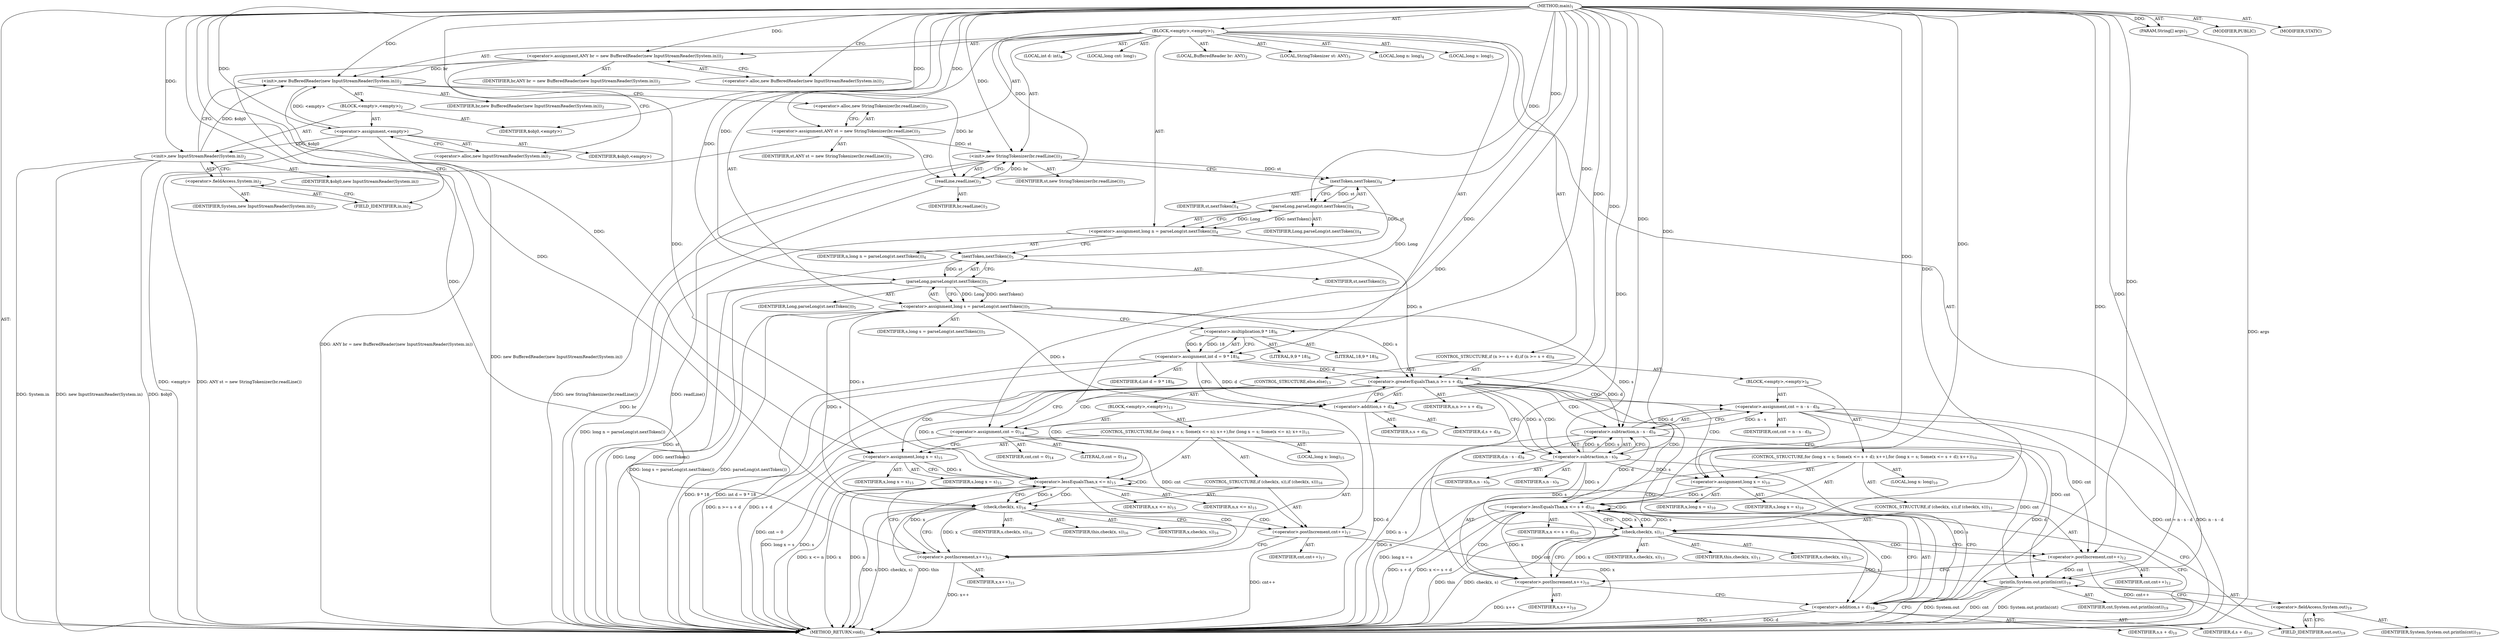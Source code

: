 digraph "main" {  
"21" [label = <(METHOD,main)<SUB>1</SUB>> ]
"22" [label = <(PARAM,String[] args)<SUB>1</SUB>> ]
"23" [label = <(BLOCK,&lt;empty&gt;,&lt;empty&gt;)<SUB>1</SUB>> ]
"4" [label = <(LOCAL,BufferedReader br: ANY)<SUB>2</SUB>> ]
"24" [label = <(&lt;operator&gt;.assignment,ANY br = new BufferedReader(new InputStreamReader(System.in)))<SUB>2</SUB>> ]
"25" [label = <(IDENTIFIER,br,ANY br = new BufferedReader(new InputStreamReader(System.in)))<SUB>2</SUB>> ]
"26" [label = <(&lt;operator&gt;.alloc,new BufferedReader(new InputStreamReader(System.in)))<SUB>2</SUB>> ]
"27" [label = <(&lt;init&gt;,new BufferedReader(new InputStreamReader(System.in)))<SUB>2</SUB>> ]
"3" [label = <(IDENTIFIER,br,new BufferedReader(new InputStreamReader(System.in)))<SUB>2</SUB>> ]
"28" [label = <(BLOCK,&lt;empty&gt;,&lt;empty&gt;)<SUB>2</SUB>> ]
"29" [label = <(&lt;operator&gt;.assignment,&lt;empty&gt;)> ]
"30" [label = <(IDENTIFIER,$obj0,&lt;empty&gt;)> ]
"31" [label = <(&lt;operator&gt;.alloc,new InputStreamReader(System.in))<SUB>2</SUB>> ]
"32" [label = <(&lt;init&gt;,new InputStreamReader(System.in))<SUB>2</SUB>> ]
"33" [label = <(IDENTIFIER,$obj0,new InputStreamReader(System.in))> ]
"34" [label = <(&lt;operator&gt;.fieldAccess,System.in)<SUB>2</SUB>> ]
"35" [label = <(IDENTIFIER,System,new InputStreamReader(System.in))<SUB>2</SUB>> ]
"36" [label = <(FIELD_IDENTIFIER,in,in)<SUB>2</SUB>> ]
"37" [label = <(IDENTIFIER,$obj0,&lt;empty&gt;)> ]
"6" [label = <(LOCAL,StringTokenizer st: ANY)<SUB>3</SUB>> ]
"38" [label = <(&lt;operator&gt;.assignment,ANY st = new StringTokenizer(br.readLine()))<SUB>3</SUB>> ]
"39" [label = <(IDENTIFIER,st,ANY st = new StringTokenizer(br.readLine()))<SUB>3</SUB>> ]
"40" [label = <(&lt;operator&gt;.alloc,new StringTokenizer(br.readLine()))<SUB>3</SUB>> ]
"41" [label = <(&lt;init&gt;,new StringTokenizer(br.readLine()))<SUB>3</SUB>> ]
"5" [label = <(IDENTIFIER,st,new StringTokenizer(br.readLine()))<SUB>3</SUB>> ]
"42" [label = <(readLine,readLine())<SUB>3</SUB>> ]
"43" [label = <(IDENTIFIER,br,readLine())<SUB>3</SUB>> ]
"44" [label = <(LOCAL,long n: long)<SUB>4</SUB>> ]
"45" [label = <(&lt;operator&gt;.assignment,long n = parseLong(st.nextToken()))<SUB>4</SUB>> ]
"46" [label = <(IDENTIFIER,n,long n = parseLong(st.nextToken()))<SUB>4</SUB>> ]
"47" [label = <(parseLong,parseLong(st.nextToken()))<SUB>4</SUB>> ]
"48" [label = <(IDENTIFIER,Long,parseLong(st.nextToken()))<SUB>4</SUB>> ]
"49" [label = <(nextToken,nextToken())<SUB>4</SUB>> ]
"50" [label = <(IDENTIFIER,st,nextToken())<SUB>4</SUB>> ]
"51" [label = <(LOCAL,long s: long)<SUB>5</SUB>> ]
"52" [label = <(&lt;operator&gt;.assignment,long s = parseLong(st.nextToken()))<SUB>5</SUB>> ]
"53" [label = <(IDENTIFIER,s,long s = parseLong(st.nextToken()))<SUB>5</SUB>> ]
"54" [label = <(parseLong,parseLong(st.nextToken()))<SUB>5</SUB>> ]
"55" [label = <(IDENTIFIER,Long,parseLong(st.nextToken()))<SUB>5</SUB>> ]
"56" [label = <(nextToken,nextToken())<SUB>5</SUB>> ]
"57" [label = <(IDENTIFIER,st,nextToken())<SUB>5</SUB>> ]
"58" [label = <(LOCAL,int d: int)<SUB>6</SUB>> ]
"59" [label = <(&lt;operator&gt;.assignment,int d = 9 * 18)<SUB>6</SUB>> ]
"60" [label = <(IDENTIFIER,d,int d = 9 * 18)<SUB>6</SUB>> ]
"61" [label = <(&lt;operator&gt;.multiplication,9 * 18)<SUB>6</SUB>> ]
"62" [label = <(LITERAL,9,9 * 18)<SUB>6</SUB>> ]
"63" [label = <(LITERAL,18,9 * 18)<SUB>6</SUB>> ]
"64" [label = <(LOCAL,long cnt: long)<SUB>7</SUB>> ]
"65" [label = <(CONTROL_STRUCTURE,if (n &gt;= s + d),if (n &gt;= s + d))<SUB>8</SUB>> ]
"66" [label = <(&lt;operator&gt;.greaterEqualsThan,n &gt;= s + d)<SUB>8</SUB>> ]
"67" [label = <(IDENTIFIER,n,n &gt;= s + d)<SUB>8</SUB>> ]
"68" [label = <(&lt;operator&gt;.addition,s + d)<SUB>8</SUB>> ]
"69" [label = <(IDENTIFIER,s,s + d)<SUB>8</SUB>> ]
"70" [label = <(IDENTIFIER,d,s + d)<SUB>8</SUB>> ]
"71" [label = <(BLOCK,&lt;empty&gt;,&lt;empty&gt;)<SUB>8</SUB>> ]
"72" [label = <(&lt;operator&gt;.assignment,cnt = n - s - d)<SUB>9</SUB>> ]
"73" [label = <(IDENTIFIER,cnt,cnt = n - s - d)<SUB>9</SUB>> ]
"74" [label = <(&lt;operator&gt;.subtraction,n - s - d)<SUB>9</SUB>> ]
"75" [label = <(&lt;operator&gt;.subtraction,n - s)<SUB>9</SUB>> ]
"76" [label = <(IDENTIFIER,n,n - s)<SUB>9</SUB>> ]
"77" [label = <(IDENTIFIER,s,n - s)<SUB>9</SUB>> ]
"78" [label = <(IDENTIFIER,d,n - s - d)<SUB>9</SUB>> ]
"79" [label = <(CONTROL_STRUCTURE,for (long x = s; Some(x &lt;= s + d); x++),for (long x = s; Some(x &lt;= s + d); x++))<SUB>10</SUB>> ]
"80" [label = <(LOCAL,long x: long)<SUB>10</SUB>> ]
"81" [label = <(&lt;operator&gt;.assignment,long x = s)<SUB>10</SUB>> ]
"82" [label = <(IDENTIFIER,x,long x = s)<SUB>10</SUB>> ]
"83" [label = <(IDENTIFIER,s,long x = s)<SUB>10</SUB>> ]
"84" [label = <(&lt;operator&gt;.lessEqualsThan,x &lt;= s + d)<SUB>10</SUB>> ]
"85" [label = <(IDENTIFIER,x,x &lt;= s + d)<SUB>10</SUB>> ]
"86" [label = <(&lt;operator&gt;.addition,s + d)<SUB>10</SUB>> ]
"87" [label = <(IDENTIFIER,s,s + d)<SUB>10</SUB>> ]
"88" [label = <(IDENTIFIER,d,s + d)<SUB>10</SUB>> ]
"89" [label = <(&lt;operator&gt;.postIncrement,x++)<SUB>10</SUB>> ]
"90" [label = <(IDENTIFIER,x,x++)<SUB>10</SUB>> ]
"91" [label = <(CONTROL_STRUCTURE,if (check(x, s)),if (check(x, s)))<SUB>11</SUB>> ]
"92" [label = <(check,check(x, s))<SUB>11</SUB>> ]
"93" [label = <(IDENTIFIER,this,check(x, s))<SUB>11</SUB>> ]
"94" [label = <(IDENTIFIER,x,check(x, s))<SUB>11</SUB>> ]
"95" [label = <(IDENTIFIER,s,check(x, s))<SUB>11</SUB>> ]
"96" [label = <(&lt;operator&gt;.postIncrement,cnt++)<SUB>12</SUB>> ]
"97" [label = <(IDENTIFIER,cnt,cnt++)<SUB>12</SUB>> ]
"98" [label = <(CONTROL_STRUCTURE,else,else)<SUB>13</SUB>> ]
"99" [label = <(BLOCK,&lt;empty&gt;,&lt;empty&gt;)<SUB>13</SUB>> ]
"100" [label = <(&lt;operator&gt;.assignment,cnt = 0)<SUB>14</SUB>> ]
"101" [label = <(IDENTIFIER,cnt,cnt = 0)<SUB>14</SUB>> ]
"102" [label = <(LITERAL,0,cnt = 0)<SUB>14</SUB>> ]
"103" [label = <(CONTROL_STRUCTURE,for (long x = s; Some(x &lt;= n); x++),for (long x = s; Some(x &lt;= n); x++))<SUB>15</SUB>> ]
"104" [label = <(LOCAL,long x: long)<SUB>15</SUB>> ]
"105" [label = <(&lt;operator&gt;.assignment,long x = s)<SUB>15</SUB>> ]
"106" [label = <(IDENTIFIER,x,long x = s)<SUB>15</SUB>> ]
"107" [label = <(IDENTIFIER,s,long x = s)<SUB>15</SUB>> ]
"108" [label = <(&lt;operator&gt;.lessEqualsThan,x &lt;= n)<SUB>15</SUB>> ]
"109" [label = <(IDENTIFIER,x,x &lt;= n)<SUB>15</SUB>> ]
"110" [label = <(IDENTIFIER,n,x &lt;= n)<SUB>15</SUB>> ]
"111" [label = <(&lt;operator&gt;.postIncrement,x++)<SUB>15</SUB>> ]
"112" [label = <(IDENTIFIER,x,x++)<SUB>15</SUB>> ]
"113" [label = <(CONTROL_STRUCTURE,if (check(x, s)),if (check(x, s)))<SUB>16</SUB>> ]
"114" [label = <(check,check(x, s))<SUB>16</SUB>> ]
"115" [label = <(IDENTIFIER,this,check(x, s))<SUB>16</SUB>> ]
"116" [label = <(IDENTIFIER,x,check(x, s))<SUB>16</SUB>> ]
"117" [label = <(IDENTIFIER,s,check(x, s))<SUB>16</SUB>> ]
"118" [label = <(&lt;operator&gt;.postIncrement,cnt++)<SUB>17</SUB>> ]
"119" [label = <(IDENTIFIER,cnt,cnt++)<SUB>17</SUB>> ]
"120" [label = <(println,System.out.println(cnt))<SUB>19</SUB>> ]
"121" [label = <(&lt;operator&gt;.fieldAccess,System.out)<SUB>19</SUB>> ]
"122" [label = <(IDENTIFIER,System,System.out.println(cnt))<SUB>19</SUB>> ]
"123" [label = <(FIELD_IDENTIFIER,out,out)<SUB>19</SUB>> ]
"124" [label = <(IDENTIFIER,cnt,System.out.println(cnt))<SUB>19</SUB>> ]
"125" [label = <(MODIFIER,PUBLIC)> ]
"126" [label = <(MODIFIER,STATIC)> ]
"127" [label = <(METHOD_RETURN,void)<SUB>1</SUB>> ]
  "21" -> "22"  [ label = "AST: "] 
  "21" -> "23"  [ label = "AST: "] 
  "21" -> "125"  [ label = "AST: "] 
  "21" -> "126"  [ label = "AST: "] 
  "21" -> "127"  [ label = "AST: "] 
  "23" -> "4"  [ label = "AST: "] 
  "23" -> "24"  [ label = "AST: "] 
  "23" -> "27"  [ label = "AST: "] 
  "23" -> "6"  [ label = "AST: "] 
  "23" -> "38"  [ label = "AST: "] 
  "23" -> "41"  [ label = "AST: "] 
  "23" -> "44"  [ label = "AST: "] 
  "23" -> "45"  [ label = "AST: "] 
  "23" -> "51"  [ label = "AST: "] 
  "23" -> "52"  [ label = "AST: "] 
  "23" -> "58"  [ label = "AST: "] 
  "23" -> "59"  [ label = "AST: "] 
  "23" -> "64"  [ label = "AST: "] 
  "23" -> "65"  [ label = "AST: "] 
  "23" -> "120"  [ label = "AST: "] 
  "24" -> "25"  [ label = "AST: "] 
  "24" -> "26"  [ label = "AST: "] 
  "27" -> "3"  [ label = "AST: "] 
  "27" -> "28"  [ label = "AST: "] 
  "28" -> "29"  [ label = "AST: "] 
  "28" -> "32"  [ label = "AST: "] 
  "28" -> "37"  [ label = "AST: "] 
  "29" -> "30"  [ label = "AST: "] 
  "29" -> "31"  [ label = "AST: "] 
  "32" -> "33"  [ label = "AST: "] 
  "32" -> "34"  [ label = "AST: "] 
  "34" -> "35"  [ label = "AST: "] 
  "34" -> "36"  [ label = "AST: "] 
  "38" -> "39"  [ label = "AST: "] 
  "38" -> "40"  [ label = "AST: "] 
  "41" -> "5"  [ label = "AST: "] 
  "41" -> "42"  [ label = "AST: "] 
  "42" -> "43"  [ label = "AST: "] 
  "45" -> "46"  [ label = "AST: "] 
  "45" -> "47"  [ label = "AST: "] 
  "47" -> "48"  [ label = "AST: "] 
  "47" -> "49"  [ label = "AST: "] 
  "49" -> "50"  [ label = "AST: "] 
  "52" -> "53"  [ label = "AST: "] 
  "52" -> "54"  [ label = "AST: "] 
  "54" -> "55"  [ label = "AST: "] 
  "54" -> "56"  [ label = "AST: "] 
  "56" -> "57"  [ label = "AST: "] 
  "59" -> "60"  [ label = "AST: "] 
  "59" -> "61"  [ label = "AST: "] 
  "61" -> "62"  [ label = "AST: "] 
  "61" -> "63"  [ label = "AST: "] 
  "65" -> "66"  [ label = "AST: "] 
  "65" -> "71"  [ label = "AST: "] 
  "65" -> "98"  [ label = "AST: "] 
  "66" -> "67"  [ label = "AST: "] 
  "66" -> "68"  [ label = "AST: "] 
  "68" -> "69"  [ label = "AST: "] 
  "68" -> "70"  [ label = "AST: "] 
  "71" -> "72"  [ label = "AST: "] 
  "71" -> "79"  [ label = "AST: "] 
  "72" -> "73"  [ label = "AST: "] 
  "72" -> "74"  [ label = "AST: "] 
  "74" -> "75"  [ label = "AST: "] 
  "74" -> "78"  [ label = "AST: "] 
  "75" -> "76"  [ label = "AST: "] 
  "75" -> "77"  [ label = "AST: "] 
  "79" -> "80"  [ label = "AST: "] 
  "79" -> "81"  [ label = "AST: "] 
  "79" -> "84"  [ label = "AST: "] 
  "79" -> "89"  [ label = "AST: "] 
  "79" -> "91"  [ label = "AST: "] 
  "81" -> "82"  [ label = "AST: "] 
  "81" -> "83"  [ label = "AST: "] 
  "84" -> "85"  [ label = "AST: "] 
  "84" -> "86"  [ label = "AST: "] 
  "86" -> "87"  [ label = "AST: "] 
  "86" -> "88"  [ label = "AST: "] 
  "89" -> "90"  [ label = "AST: "] 
  "91" -> "92"  [ label = "AST: "] 
  "91" -> "96"  [ label = "AST: "] 
  "92" -> "93"  [ label = "AST: "] 
  "92" -> "94"  [ label = "AST: "] 
  "92" -> "95"  [ label = "AST: "] 
  "96" -> "97"  [ label = "AST: "] 
  "98" -> "99"  [ label = "AST: "] 
  "99" -> "100"  [ label = "AST: "] 
  "99" -> "103"  [ label = "AST: "] 
  "100" -> "101"  [ label = "AST: "] 
  "100" -> "102"  [ label = "AST: "] 
  "103" -> "104"  [ label = "AST: "] 
  "103" -> "105"  [ label = "AST: "] 
  "103" -> "108"  [ label = "AST: "] 
  "103" -> "111"  [ label = "AST: "] 
  "103" -> "113"  [ label = "AST: "] 
  "105" -> "106"  [ label = "AST: "] 
  "105" -> "107"  [ label = "AST: "] 
  "108" -> "109"  [ label = "AST: "] 
  "108" -> "110"  [ label = "AST: "] 
  "111" -> "112"  [ label = "AST: "] 
  "113" -> "114"  [ label = "AST: "] 
  "113" -> "118"  [ label = "AST: "] 
  "114" -> "115"  [ label = "AST: "] 
  "114" -> "116"  [ label = "AST: "] 
  "114" -> "117"  [ label = "AST: "] 
  "118" -> "119"  [ label = "AST: "] 
  "120" -> "121"  [ label = "AST: "] 
  "120" -> "124"  [ label = "AST: "] 
  "121" -> "122"  [ label = "AST: "] 
  "121" -> "123"  [ label = "AST: "] 
  "24" -> "31"  [ label = "CFG: "] 
  "27" -> "40"  [ label = "CFG: "] 
  "38" -> "42"  [ label = "CFG: "] 
  "41" -> "49"  [ label = "CFG: "] 
  "45" -> "56"  [ label = "CFG: "] 
  "52" -> "61"  [ label = "CFG: "] 
  "59" -> "68"  [ label = "CFG: "] 
  "120" -> "127"  [ label = "CFG: "] 
  "26" -> "24"  [ label = "CFG: "] 
  "40" -> "38"  [ label = "CFG: "] 
  "42" -> "41"  [ label = "CFG: "] 
  "47" -> "45"  [ label = "CFG: "] 
  "54" -> "52"  [ label = "CFG: "] 
  "61" -> "59"  [ label = "CFG: "] 
  "66" -> "75"  [ label = "CFG: "] 
  "66" -> "100"  [ label = "CFG: "] 
  "121" -> "120"  [ label = "CFG: "] 
  "29" -> "36"  [ label = "CFG: "] 
  "32" -> "27"  [ label = "CFG: "] 
  "49" -> "47"  [ label = "CFG: "] 
  "56" -> "54"  [ label = "CFG: "] 
  "68" -> "66"  [ label = "CFG: "] 
  "72" -> "81"  [ label = "CFG: "] 
  "123" -> "121"  [ label = "CFG: "] 
  "31" -> "29"  [ label = "CFG: "] 
  "34" -> "32"  [ label = "CFG: "] 
  "74" -> "72"  [ label = "CFG: "] 
  "81" -> "86"  [ label = "CFG: "] 
  "84" -> "92"  [ label = "CFG: "] 
  "84" -> "123"  [ label = "CFG: "] 
  "89" -> "86"  [ label = "CFG: "] 
  "100" -> "105"  [ label = "CFG: "] 
  "36" -> "34"  [ label = "CFG: "] 
  "75" -> "74"  [ label = "CFG: "] 
  "86" -> "84"  [ label = "CFG: "] 
  "92" -> "96"  [ label = "CFG: "] 
  "92" -> "89"  [ label = "CFG: "] 
  "96" -> "89"  [ label = "CFG: "] 
  "105" -> "108"  [ label = "CFG: "] 
  "108" -> "114"  [ label = "CFG: "] 
  "108" -> "123"  [ label = "CFG: "] 
  "111" -> "108"  [ label = "CFG: "] 
  "114" -> "118"  [ label = "CFG: "] 
  "114" -> "111"  [ label = "CFG: "] 
  "118" -> "111"  [ label = "CFG: "] 
  "21" -> "26"  [ label = "CFG: "] 
  "22" -> "127"  [ label = "DDG: args"] 
  "24" -> "127"  [ label = "DDG: ANY br = new BufferedReader(new InputStreamReader(System.in))"] 
  "29" -> "127"  [ label = "DDG: &lt;empty&gt;"] 
  "32" -> "127"  [ label = "DDG: $obj0"] 
  "32" -> "127"  [ label = "DDG: System.in"] 
  "32" -> "127"  [ label = "DDG: new InputStreamReader(System.in)"] 
  "27" -> "127"  [ label = "DDG: new BufferedReader(new InputStreamReader(System.in))"] 
  "38" -> "127"  [ label = "DDG: ANY st = new StringTokenizer(br.readLine())"] 
  "42" -> "127"  [ label = "DDG: br"] 
  "41" -> "127"  [ label = "DDG: readLine()"] 
  "41" -> "127"  [ label = "DDG: new StringTokenizer(br.readLine())"] 
  "45" -> "127"  [ label = "DDG: long n = parseLong(st.nextToken())"] 
  "54" -> "127"  [ label = "DDG: Long"] 
  "56" -> "127"  [ label = "DDG: st"] 
  "54" -> "127"  [ label = "DDG: nextToken()"] 
  "52" -> "127"  [ label = "DDG: parseLong(st.nextToken())"] 
  "52" -> "127"  [ label = "DDG: long s = parseLong(st.nextToken())"] 
  "59" -> "127"  [ label = "DDG: 9 * 18"] 
  "59" -> "127"  [ label = "DDG: int d = 9 * 18"] 
  "68" -> "127"  [ label = "DDG: d"] 
  "66" -> "127"  [ label = "DDG: s + d"] 
  "66" -> "127"  [ label = "DDG: n &gt;= s + d"] 
  "100" -> "127"  [ label = "DDG: cnt = 0"] 
  "105" -> "127"  [ label = "DDG: s"] 
  "105" -> "127"  [ label = "DDG: long x = s"] 
  "108" -> "127"  [ label = "DDG: x"] 
  "108" -> "127"  [ label = "DDG: n"] 
  "108" -> "127"  [ label = "DDG: x &lt;= n"] 
  "114" -> "127"  [ label = "DDG: this"] 
  "114" -> "127"  [ label = "DDG: s"] 
  "114" -> "127"  [ label = "DDG: check(x, s)"] 
  "118" -> "127"  [ label = "DDG: cnt++"] 
  "111" -> "127"  [ label = "DDG: x++"] 
  "75" -> "127"  [ label = "DDG: n"] 
  "74" -> "127"  [ label = "DDG: n - s"] 
  "72" -> "127"  [ label = "DDG: n - s - d"] 
  "72" -> "127"  [ label = "DDG: cnt = n - s - d"] 
  "81" -> "127"  [ label = "DDG: long x = s"] 
  "84" -> "127"  [ label = "DDG: x"] 
  "86" -> "127"  [ label = "DDG: s"] 
  "86" -> "127"  [ label = "DDG: d"] 
  "84" -> "127"  [ label = "DDG: s + d"] 
  "84" -> "127"  [ label = "DDG: x &lt;= s + d"] 
  "120" -> "127"  [ label = "DDG: System.out"] 
  "120" -> "127"  [ label = "DDG: cnt"] 
  "120" -> "127"  [ label = "DDG: System.out.println(cnt)"] 
  "92" -> "127"  [ label = "DDG: this"] 
  "92" -> "127"  [ label = "DDG: check(x, s)"] 
  "96" -> "127"  [ label = "DDG: cnt++"] 
  "89" -> "127"  [ label = "DDG: x++"] 
  "21" -> "22"  [ label = "DDG: "] 
  "21" -> "24"  [ label = "DDG: "] 
  "21" -> "38"  [ label = "DDG: "] 
  "47" -> "45"  [ label = "DDG: Long"] 
  "47" -> "45"  [ label = "DDG: nextToken()"] 
  "54" -> "52"  [ label = "DDG: Long"] 
  "54" -> "52"  [ label = "DDG: nextToken()"] 
  "61" -> "59"  [ label = "DDG: 9"] 
  "61" -> "59"  [ label = "DDG: 18"] 
  "24" -> "27"  [ label = "DDG: br"] 
  "21" -> "27"  [ label = "DDG: "] 
  "29" -> "27"  [ label = "DDG: &lt;empty&gt;"] 
  "32" -> "27"  [ label = "DDG: $obj0"] 
  "38" -> "41"  [ label = "DDG: st"] 
  "21" -> "41"  [ label = "DDG: "] 
  "42" -> "41"  [ label = "DDG: br"] 
  "100" -> "120"  [ label = "DDG: cnt"] 
  "118" -> "120"  [ label = "DDG: cnt"] 
  "72" -> "120"  [ label = "DDG: cnt"] 
  "96" -> "120"  [ label = "DDG: cnt"] 
  "21" -> "120"  [ label = "DDG: "] 
  "21" -> "29"  [ label = "DDG: "] 
  "21" -> "37"  [ label = "DDG: "] 
  "27" -> "42"  [ label = "DDG: br"] 
  "21" -> "42"  [ label = "DDG: "] 
  "21" -> "47"  [ label = "DDG: "] 
  "49" -> "47"  [ label = "DDG: st"] 
  "47" -> "54"  [ label = "DDG: Long"] 
  "21" -> "54"  [ label = "DDG: "] 
  "56" -> "54"  [ label = "DDG: st"] 
  "21" -> "61"  [ label = "DDG: "] 
  "45" -> "66"  [ label = "DDG: n"] 
  "21" -> "66"  [ label = "DDG: "] 
  "52" -> "66"  [ label = "DDG: s"] 
  "59" -> "66"  [ label = "DDG: d"] 
  "74" -> "72"  [ label = "DDG: n - s"] 
  "74" -> "72"  [ label = "DDG: d"] 
  "29" -> "32"  [ label = "DDG: $obj0"] 
  "21" -> "32"  [ label = "DDG: "] 
  "41" -> "49"  [ label = "DDG: st"] 
  "21" -> "49"  [ label = "DDG: "] 
  "49" -> "56"  [ label = "DDG: st"] 
  "21" -> "56"  [ label = "DDG: "] 
  "52" -> "68"  [ label = "DDG: s"] 
  "21" -> "68"  [ label = "DDG: "] 
  "59" -> "68"  [ label = "DDG: d"] 
  "75" -> "81"  [ label = "DDG: s"] 
  "21" -> "81"  [ label = "DDG: "] 
  "21" -> "100"  [ label = "DDG: "] 
  "75" -> "74"  [ label = "DDG: n"] 
  "75" -> "74"  [ label = "DDG: s"] 
  "21" -> "74"  [ label = "DDG: "] 
  "59" -> "74"  [ label = "DDG: d"] 
  "81" -> "84"  [ label = "DDG: x"] 
  "89" -> "84"  [ label = "DDG: x"] 
  "21" -> "84"  [ label = "DDG: "] 
  "92" -> "84"  [ label = "DDG: s"] 
  "75" -> "84"  [ label = "DDG: s"] 
  "74" -> "84"  [ label = "DDG: d"] 
  "92" -> "89"  [ label = "DDG: x"] 
  "21" -> "89"  [ label = "DDG: "] 
  "21" -> "105"  [ label = "DDG: "] 
  "52" -> "105"  [ label = "DDG: s"] 
  "66" -> "75"  [ label = "DDG: n"] 
  "21" -> "75"  [ label = "DDG: "] 
  "52" -> "75"  [ label = "DDG: s"] 
  "92" -> "86"  [ label = "DDG: s"] 
  "21" -> "86"  [ label = "DDG: "] 
  "75" -> "86"  [ label = "DDG: s"] 
  "74" -> "86"  [ label = "DDG: d"] 
  "21" -> "92"  [ label = "DDG: "] 
  "84" -> "92"  [ label = "DDG: x"] 
  "75" -> "92"  [ label = "DDG: s"] 
  "72" -> "96"  [ label = "DDG: cnt"] 
  "21" -> "96"  [ label = "DDG: "] 
  "105" -> "108"  [ label = "DDG: x"] 
  "111" -> "108"  [ label = "DDG: x"] 
  "21" -> "108"  [ label = "DDG: "] 
  "66" -> "108"  [ label = "DDG: n"] 
  "114" -> "111"  [ label = "DDG: x"] 
  "21" -> "111"  [ label = "DDG: "] 
  "21" -> "114"  [ label = "DDG: "] 
  "108" -> "114"  [ label = "DDG: x"] 
  "52" -> "114"  [ label = "DDG: s"] 
  "100" -> "118"  [ label = "DDG: cnt"] 
  "21" -> "118"  [ label = "DDG: "] 
  "66" -> "105"  [ label = "CDG: "] 
  "66" -> "75"  [ label = "CDG: "] 
  "66" -> "81"  [ label = "CDG: "] 
  "66" -> "100"  [ label = "CDG: "] 
  "66" -> "84"  [ label = "CDG: "] 
  "66" -> "72"  [ label = "CDG: "] 
  "66" -> "74"  [ label = "CDG: "] 
  "66" -> "108"  [ label = "CDG: "] 
  "66" -> "86"  [ label = "CDG: "] 
  "84" -> "89"  [ label = "CDG: "] 
  "84" -> "84"  [ label = "CDG: "] 
  "84" -> "92"  [ label = "CDG: "] 
  "84" -> "86"  [ label = "CDG: "] 
  "92" -> "96"  [ label = "CDG: "] 
  "108" -> "114"  [ label = "CDG: "] 
  "108" -> "108"  [ label = "CDG: "] 
  "108" -> "111"  [ label = "CDG: "] 
  "114" -> "118"  [ label = "CDG: "] 
}
